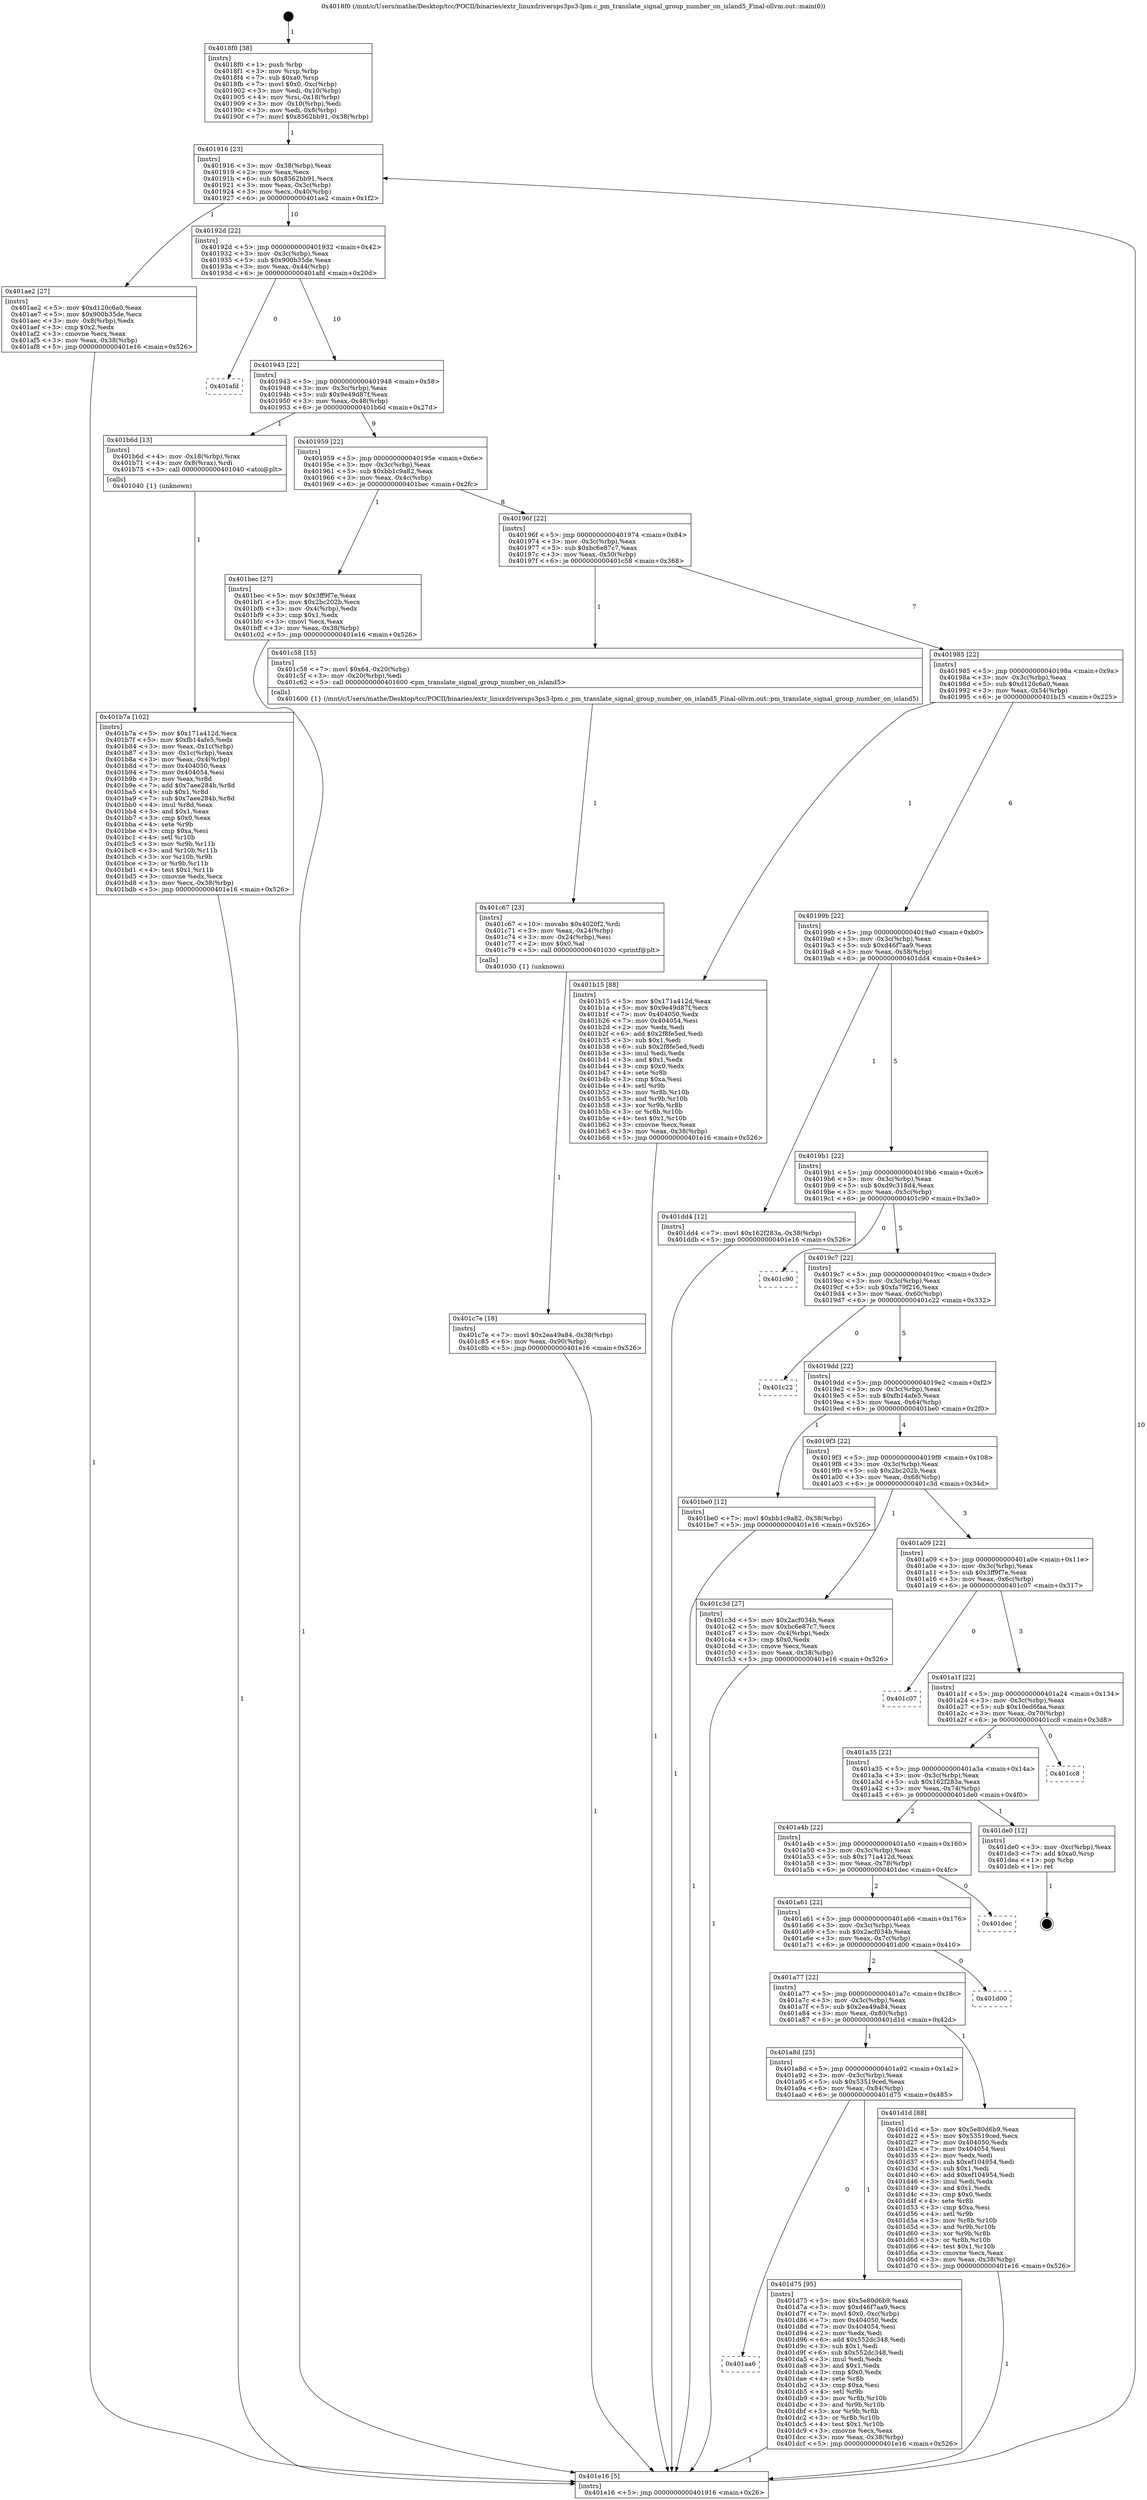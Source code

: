 digraph "0x4018f0" {
  label = "0x4018f0 (/mnt/c/Users/mathe/Desktop/tcc/POCII/binaries/extr_linuxdriversps3ps3-lpm.c_pm_translate_signal_group_number_on_island5_Final-ollvm.out::main(0))"
  labelloc = "t"
  node[shape=record]

  Entry [label="",width=0.3,height=0.3,shape=circle,fillcolor=black,style=filled]
  "0x401916" [label="{
     0x401916 [23]\l
     | [instrs]\l
     &nbsp;&nbsp;0x401916 \<+3\>: mov -0x38(%rbp),%eax\l
     &nbsp;&nbsp;0x401919 \<+2\>: mov %eax,%ecx\l
     &nbsp;&nbsp;0x40191b \<+6\>: sub $0x8562bb91,%ecx\l
     &nbsp;&nbsp;0x401921 \<+3\>: mov %eax,-0x3c(%rbp)\l
     &nbsp;&nbsp;0x401924 \<+3\>: mov %ecx,-0x40(%rbp)\l
     &nbsp;&nbsp;0x401927 \<+6\>: je 0000000000401ae2 \<main+0x1f2\>\l
  }"]
  "0x401ae2" [label="{
     0x401ae2 [27]\l
     | [instrs]\l
     &nbsp;&nbsp;0x401ae2 \<+5\>: mov $0xd120c6a0,%eax\l
     &nbsp;&nbsp;0x401ae7 \<+5\>: mov $0x900b35de,%ecx\l
     &nbsp;&nbsp;0x401aec \<+3\>: mov -0x8(%rbp),%edx\l
     &nbsp;&nbsp;0x401aef \<+3\>: cmp $0x2,%edx\l
     &nbsp;&nbsp;0x401af2 \<+3\>: cmovne %ecx,%eax\l
     &nbsp;&nbsp;0x401af5 \<+3\>: mov %eax,-0x38(%rbp)\l
     &nbsp;&nbsp;0x401af8 \<+5\>: jmp 0000000000401e16 \<main+0x526\>\l
  }"]
  "0x40192d" [label="{
     0x40192d [22]\l
     | [instrs]\l
     &nbsp;&nbsp;0x40192d \<+5\>: jmp 0000000000401932 \<main+0x42\>\l
     &nbsp;&nbsp;0x401932 \<+3\>: mov -0x3c(%rbp),%eax\l
     &nbsp;&nbsp;0x401935 \<+5\>: sub $0x900b35de,%eax\l
     &nbsp;&nbsp;0x40193a \<+3\>: mov %eax,-0x44(%rbp)\l
     &nbsp;&nbsp;0x40193d \<+6\>: je 0000000000401afd \<main+0x20d\>\l
  }"]
  "0x401e16" [label="{
     0x401e16 [5]\l
     | [instrs]\l
     &nbsp;&nbsp;0x401e16 \<+5\>: jmp 0000000000401916 \<main+0x26\>\l
  }"]
  "0x4018f0" [label="{
     0x4018f0 [38]\l
     | [instrs]\l
     &nbsp;&nbsp;0x4018f0 \<+1\>: push %rbp\l
     &nbsp;&nbsp;0x4018f1 \<+3\>: mov %rsp,%rbp\l
     &nbsp;&nbsp;0x4018f4 \<+7\>: sub $0xa0,%rsp\l
     &nbsp;&nbsp;0x4018fb \<+7\>: movl $0x0,-0xc(%rbp)\l
     &nbsp;&nbsp;0x401902 \<+3\>: mov %edi,-0x10(%rbp)\l
     &nbsp;&nbsp;0x401905 \<+4\>: mov %rsi,-0x18(%rbp)\l
     &nbsp;&nbsp;0x401909 \<+3\>: mov -0x10(%rbp),%edi\l
     &nbsp;&nbsp;0x40190c \<+3\>: mov %edi,-0x8(%rbp)\l
     &nbsp;&nbsp;0x40190f \<+7\>: movl $0x8562bb91,-0x38(%rbp)\l
  }"]
  Exit [label="",width=0.3,height=0.3,shape=circle,fillcolor=black,style=filled,peripheries=2]
  "0x401afd" [label="{
     0x401afd\l
  }", style=dashed]
  "0x401943" [label="{
     0x401943 [22]\l
     | [instrs]\l
     &nbsp;&nbsp;0x401943 \<+5\>: jmp 0000000000401948 \<main+0x58\>\l
     &nbsp;&nbsp;0x401948 \<+3\>: mov -0x3c(%rbp),%eax\l
     &nbsp;&nbsp;0x40194b \<+5\>: sub $0x9e49d87f,%eax\l
     &nbsp;&nbsp;0x401950 \<+3\>: mov %eax,-0x48(%rbp)\l
     &nbsp;&nbsp;0x401953 \<+6\>: je 0000000000401b6d \<main+0x27d\>\l
  }"]
  "0x401aa6" [label="{
     0x401aa6\l
  }", style=dashed]
  "0x401b6d" [label="{
     0x401b6d [13]\l
     | [instrs]\l
     &nbsp;&nbsp;0x401b6d \<+4\>: mov -0x18(%rbp),%rax\l
     &nbsp;&nbsp;0x401b71 \<+4\>: mov 0x8(%rax),%rdi\l
     &nbsp;&nbsp;0x401b75 \<+5\>: call 0000000000401040 \<atoi@plt\>\l
     | [calls]\l
     &nbsp;&nbsp;0x401040 \{1\} (unknown)\l
  }"]
  "0x401959" [label="{
     0x401959 [22]\l
     | [instrs]\l
     &nbsp;&nbsp;0x401959 \<+5\>: jmp 000000000040195e \<main+0x6e\>\l
     &nbsp;&nbsp;0x40195e \<+3\>: mov -0x3c(%rbp),%eax\l
     &nbsp;&nbsp;0x401961 \<+5\>: sub $0xbb1c9a82,%eax\l
     &nbsp;&nbsp;0x401966 \<+3\>: mov %eax,-0x4c(%rbp)\l
     &nbsp;&nbsp;0x401969 \<+6\>: je 0000000000401bec \<main+0x2fc\>\l
  }"]
  "0x401d75" [label="{
     0x401d75 [95]\l
     | [instrs]\l
     &nbsp;&nbsp;0x401d75 \<+5\>: mov $0x5e80d6b9,%eax\l
     &nbsp;&nbsp;0x401d7a \<+5\>: mov $0xd46f7aa9,%ecx\l
     &nbsp;&nbsp;0x401d7f \<+7\>: movl $0x0,-0xc(%rbp)\l
     &nbsp;&nbsp;0x401d86 \<+7\>: mov 0x404050,%edx\l
     &nbsp;&nbsp;0x401d8d \<+7\>: mov 0x404054,%esi\l
     &nbsp;&nbsp;0x401d94 \<+2\>: mov %edx,%edi\l
     &nbsp;&nbsp;0x401d96 \<+6\>: add $0x552dc348,%edi\l
     &nbsp;&nbsp;0x401d9c \<+3\>: sub $0x1,%edi\l
     &nbsp;&nbsp;0x401d9f \<+6\>: sub $0x552dc348,%edi\l
     &nbsp;&nbsp;0x401da5 \<+3\>: imul %edi,%edx\l
     &nbsp;&nbsp;0x401da8 \<+3\>: and $0x1,%edx\l
     &nbsp;&nbsp;0x401dab \<+3\>: cmp $0x0,%edx\l
     &nbsp;&nbsp;0x401dae \<+4\>: sete %r8b\l
     &nbsp;&nbsp;0x401db2 \<+3\>: cmp $0xa,%esi\l
     &nbsp;&nbsp;0x401db5 \<+4\>: setl %r9b\l
     &nbsp;&nbsp;0x401db9 \<+3\>: mov %r8b,%r10b\l
     &nbsp;&nbsp;0x401dbc \<+3\>: and %r9b,%r10b\l
     &nbsp;&nbsp;0x401dbf \<+3\>: xor %r9b,%r8b\l
     &nbsp;&nbsp;0x401dc2 \<+3\>: or %r8b,%r10b\l
     &nbsp;&nbsp;0x401dc5 \<+4\>: test $0x1,%r10b\l
     &nbsp;&nbsp;0x401dc9 \<+3\>: cmovne %ecx,%eax\l
     &nbsp;&nbsp;0x401dcc \<+3\>: mov %eax,-0x38(%rbp)\l
     &nbsp;&nbsp;0x401dcf \<+5\>: jmp 0000000000401e16 \<main+0x526\>\l
  }"]
  "0x401bec" [label="{
     0x401bec [27]\l
     | [instrs]\l
     &nbsp;&nbsp;0x401bec \<+5\>: mov $0x3ff9f7e,%eax\l
     &nbsp;&nbsp;0x401bf1 \<+5\>: mov $0x2bc202b,%ecx\l
     &nbsp;&nbsp;0x401bf6 \<+3\>: mov -0x4(%rbp),%edx\l
     &nbsp;&nbsp;0x401bf9 \<+3\>: cmp $0x1,%edx\l
     &nbsp;&nbsp;0x401bfc \<+3\>: cmovl %ecx,%eax\l
     &nbsp;&nbsp;0x401bff \<+3\>: mov %eax,-0x38(%rbp)\l
     &nbsp;&nbsp;0x401c02 \<+5\>: jmp 0000000000401e16 \<main+0x526\>\l
  }"]
  "0x40196f" [label="{
     0x40196f [22]\l
     | [instrs]\l
     &nbsp;&nbsp;0x40196f \<+5\>: jmp 0000000000401974 \<main+0x84\>\l
     &nbsp;&nbsp;0x401974 \<+3\>: mov -0x3c(%rbp),%eax\l
     &nbsp;&nbsp;0x401977 \<+5\>: sub $0xbc6e87c7,%eax\l
     &nbsp;&nbsp;0x40197c \<+3\>: mov %eax,-0x50(%rbp)\l
     &nbsp;&nbsp;0x40197f \<+6\>: je 0000000000401c58 \<main+0x368\>\l
  }"]
  "0x401a8d" [label="{
     0x401a8d [25]\l
     | [instrs]\l
     &nbsp;&nbsp;0x401a8d \<+5\>: jmp 0000000000401a92 \<main+0x1a2\>\l
     &nbsp;&nbsp;0x401a92 \<+3\>: mov -0x3c(%rbp),%eax\l
     &nbsp;&nbsp;0x401a95 \<+5\>: sub $0x53519ced,%eax\l
     &nbsp;&nbsp;0x401a9a \<+6\>: mov %eax,-0x84(%rbp)\l
     &nbsp;&nbsp;0x401aa0 \<+6\>: je 0000000000401d75 \<main+0x485\>\l
  }"]
  "0x401c58" [label="{
     0x401c58 [15]\l
     | [instrs]\l
     &nbsp;&nbsp;0x401c58 \<+7\>: movl $0x64,-0x20(%rbp)\l
     &nbsp;&nbsp;0x401c5f \<+3\>: mov -0x20(%rbp),%edi\l
     &nbsp;&nbsp;0x401c62 \<+5\>: call 0000000000401600 \<pm_translate_signal_group_number_on_island5\>\l
     | [calls]\l
     &nbsp;&nbsp;0x401600 \{1\} (/mnt/c/Users/mathe/Desktop/tcc/POCII/binaries/extr_linuxdriversps3ps3-lpm.c_pm_translate_signal_group_number_on_island5_Final-ollvm.out::pm_translate_signal_group_number_on_island5)\l
  }"]
  "0x401985" [label="{
     0x401985 [22]\l
     | [instrs]\l
     &nbsp;&nbsp;0x401985 \<+5\>: jmp 000000000040198a \<main+0x9a\>\l
     &nbsp;&nbsp;0x40198a \<+3\>: mov -0x3c(%rbp),%eax\l
     &nbsp;&nbsp;0x40198d \<+5\>: sub $0xd120c6a0,%eax\l
     &nbsp;&nbsp;0x401992 \<+3\>: mov %eax,-0x54(%rbp)\l
     &nbsp;&nbsp;0x401995 \<+6\>: je 0000000000401b15 \<main+0x225\>\l
  }"]
  "0x401d1d" [label="{
     0x401d1d [88]\l
     | [instrs]\l
     &nbsp;&nbsp;0x401d1d \<+5\>: mov $0x5e80d6b9,%eax\l
     &nbsp;&nbsp;0x401d22 \<+5\>: mov $0x53519ced,%ecx\l
     &nbsp;&nbsp;0x401d27 \<+7\>: mov 0x404050,%edx\l
     &nbsp;&nbsp;0x401d2e \<+7\>: mov 0x404054,%esi\l
     &nbsp;&nbsp;0x401d35 \<+2\>: mov %edx,%edi\l
     &nbsp;&nbsp;0x401d37 \<+6\>: sub $0xef104954,%edi\l
     &nbsp;&nbsp;0x401d3d \<+3\>: sub $0x1,%edi\l
     &nbsp;&nbsp;0x401d40 \<+6\>: add $0xef104954,%edi\l
     &nbsp;&nbsp;0x401d46 \<+3\>: imul %edi,%edx\l
     &nbsp;&nbsp;0x401d49 \<+3\>: and $0x1,%edx\l
     &nbsp;&nbsp;0x401d4c \<+3\>: cmp $0x0,%edx\l
     &nbsp;&nbsp;0x401d4f \<+4\>: sete %r8b\l
     &nbsp;&nbsp;0x401d53 \<+3\>: cmp $0xa,%esi\l
     &nbsp;&nbsp;0x401d56 \<+4\>: setl %r9b\l
     &nbsp;&nbsp;0x401d5a \<+3\>: mov %r8b,%r10b\l
     &nbsp;&nbsp;0x401d5d \<+3\>: and %r9b,%r10b\l
     &nbsp;&nbsp;0x401d60 \<+3\>: xor %r9b,%r8b\l
     &nbsp;&nbsp;0x401d63 \<+3\>: or %r8b,%r10b\l
     &nbsp;&nbsp;0x401d66 \<+4\>: test $0x1,%r10b\l
     &nbsp;&nbsp;0x401d6a \<+3\>: cmovne %ecx,%eax\l
     &nbsp;&nbsp;0x401d6d \<+3\>: mov %eax,-0x38(%rbp)\l
     &nbsp;&nbsp;0x401d70 \<+5\>: jmp 0000000000401e16 \<main+0x526\>\l
  }"]
  "0x401b15" [label="{
     0x401b15 [88]\l
     | [instrs]\l
     &nbsp;&nbsp;0x401b15 \<+5\>: mov $0x171a412d,%eax\l
     &nbsp;&nbsp;0x401b1a \<+5\>: mov $0x9e49d87f,%ecx\l
     &nbsp;&nbsp;0x401b1f \<+7\>: mov 0x404050,%edx\l
     &nbsp;&nbsp;0x401b26 \<+7\>: mov 0x404054,%esi\l
     &nbsp;&nbsp;0x401b2d \<+2\>: mov %edx,%edi\l
     &nbsp;&nbsp;0x401b2f \<+6\>: add $0x2f8fe5ed,%edi\l
     &nbsp;&nbsp;0x401b35 \<+3\>: sub $0x1,%edi\l
     &nbsp;&nbsp;0x401b38 \<+6\>: sub $0x2f8fe5ed,%edi\l
     &nbsp;&nbsp;0x401b3e \<+3\>: imul %edi,%edx\l
     &nbsp;&nbsp;0x401b41 \<+3\>: and $0x1,%edx\l
     &nbsp;&nbsp;0x401b44 \<+3\>: cmp $0x0,%edx\l
     &nbsp;&nbsp;0x401b47 \<+4\>: sete %r8b\l
     &nbsp;&nbsp;0x401b4b \<+3\>: cmp $0xa,%esi\l
     &nbsp;&nbsp;0x401b4e \<+4\>: setl %r9b\l
     &nbsp;&nbsp;0x401b52 \<+3\>: mov %r8b,%r10b\l
     &nbsp;&nbsp;0x401b55 \<+3\>: and %r9b,%r10b\l
     &nbsp;&nbsp;0x401b58 \<+3\>: xor %r9b,%r8b\l
     &nbsp;&nbsp;0x401b5b \<+3\>: or %r8b,%r10b\l
     &nbsp;&nbsp;0x401b5e \<+4\>: test $0x1,%r10b\l
     &nbsp;&nbsp;0x401b62 \<+3\>: cmovne %ecx,%eax\l
     &nbsp;&nbsp;0x401b65 \<+3\>: mov %eax,-0x38(%rbp)\l
     &nbsp;&nbsp;0x401b68 \<+5\>: jmp 0000000000401e16 \<main+0x526\>\l
  }"]
  "0x40199b" [label="{
     0x40199b [22]\l
     | [instrs]\l
     &nbsp;&nbsp;0x40199b \<+5\>: jmp 00000000004019a0 \<main+0xb0\>\l
     &nbsp;&nbsp;0x4019a0 \<+3\>: mov -0x3c(%rbp),%eax\l
     &nbsp;&nbsp;0x4019a3 \<+5\>: sub $0xd46f7aa9,%eax\l
     &nbsp;&nbsp;0x4019a8 \<+3\>: mov %eax,-0x58(%rbp)\l
     &nbsp;&nbsp;0x4019ab \<+6\>: je 0000000000401dd4 \<main+0x4e4\>\l
  }"]
  "0x401b7a" [label="{
     0x401b7a [102]\l
     | [instrs]\l
     &nbsp;&nbsp;0x401b7a \<+5\>: mov $0x171a412d,%ecx\l
     &nbsp;&nbsp;0x401b7f \<+5\>: mov $0xfb14afe5,%edx\l
     &nbsp;&nbsp;0x401b84 \<+3\>: mov %eax,-0x1c(%rbp)\l
     &nbsp;&nbsp;0x401b87 \<+3\>: mov -0x1c(%rbp),%eax\l
     &nbsp;&nbsp;0x401b8a \<+3\>: mov %eax,-0x4(%rbp)\l
     &nbsp;&nbsp;0x401b8d \<+7\>: mov 0x404050,%eax\l
     &nbsp;&nbsp;0x401b94 \<+7\>: mov 0x404054,%esi\l
     &nbsp;&nbsp;0x401b9b \<+3\>: mov %eax,%r8d\l
     &nbsp;&nbsp;0x401b9e \<+7\>: add $0x7aee284b,%r8d\l
     &nbsp;&nbsp;0x401ba5 \<+4\>: sub $0x1,%r8d\l
     &nbsp;&nbsp;0x401ba9 \<+7\>: sub $0x7aee284b,%r8d\l
     &nbsp;&nbsp;0x401bb0 \<+4\>: imul %r8d,%eax\l
     &nbsp;&nbsp;0x401bb4 \<+3\>: and $0x1,%eax\l
     &nbsp;&nbsp;0x401bb7 \<+3\>: cmp $0x0,%eax\l
     &nbsp;&nbsp;0x401bba \<+4\>: sete %r9b\l
     &nbsp;&nbsp;0x401bbe \<+3\>: cmp $0xa,%esi\l
     &nbsp;&nbsp;0x401bc1 \<+4\>: setl %r10b\l
     &nbsp;&nbsp;0x401bc5 \<+3\>: mov %r9b,%r11b\l
     &nbsp;&nbsp;0x401bc8 \<+3\>: and %r10b,%r11b\l
     &nbsp;&nbsp;0x401bcb \<+3\>: xor %r10b,%r9b\l
     &nbsp;&nbsp;0x401bce \<+3\>: or %r9b,%r11b\l
     &nbsp;&nbsp;0x401bd1 \<+4\>: test $0x1,%r11b\l
     &nbsp;&nbsp;0x401bd5 \<+3\>: cmovne %edx,%ecx\l
     &nbsp;&nbsp;0x401bd8 \<+3\>: mov %ecx,-0x38(%rbp)\l
     &nbsp;&nbsp;0x401bdb \<+5\>: jmp 0000000000401e16 \<main+0x526\>\l
  }"]
  "0x401a77" [label="{
     0x401a77 [22]\l
     | [instrs]\l
     &nbsp;&nbsp;0x401a77 \<+5\>: jmp 0000000000401a7c \<main+0x18c\>\l
     &nbsp;&nbsp;0x401a7c \<+3\>: mov -0x3c(%rbp),%eax\l
     &nbsp;&nbsp;0x401a7f \<+5\>: sub $0x2ea49a84,%eax\l
     &nbsp;&nbsp;0x401a84 \<+3\>: mov %eax,-0x80(%rbp)\l
     &nbsp;&nbsp;0x401a87 \<+6\>: je 0000000000401d1d \<main+0x42d\>\l
  }"]
  "0x401dd4" [label="{
     0x401dd4 [12]\l
     | [instrs]\l
     &nbsp;&nbsp;0x401dd4 \<+7\>: movl $0x162f283a,-0x38(%rbp)\l
     &nbsp;&nbsp;0x401ddb \<+5\>: jmp 0000000000401e16 \<main+0x526\>\l
  }"]
  "0x4019b1" [label="{
     0x4019b1 [22]\l
     | [instrs]\l
     &nbsp;&nbsp;0x4019b1 \<+5\>: jmp 00000000004019b6 \<main+0xc6\>\l
     &nbsp;&nbsp;0x4019b6 \<+3\>: mov -0x3c(%rbp),%eax\l
     &nbsp;&nbsp;0x4019b9 \<+5\>: sub $0xd9c318d4,%eax\l
     &nbsp;&nbsp;0x4019be \<+3\>: mov %eax,-0x5c(%rbp)\l
     &nbsp;&nbsp;0x4019c1 \<+6\>: je 0000000000401c90 \<main+0x3a0\>\l
  }"]
  "0x401d00" [label="{
     0x401d00\l
  }", style=dashed]
  "0x401c90" [label="{
     0x401c90\l
  }", style=dashed]
  "0x4019c7" [label="{
     0x4019c7 [22]\l
     | [instrs]\l
     &nbsp;&nbsp;0x4019c7 \<+5\>: jmp 00000000004019cc \<main+0xdc\>\l
     &nbsp;&nbsp;0x4019cc \<+3\>: mov -0x3c(%rbp),%eax\l
     &nbsp;&nbsp;0x4019cf \<+5\>: sub $0xfa79f216,%eax\l
     &nbsp;&nbsp;0x4019d4 \<+3\>: mov %eax,-0x60(%rbp)\l
     &nbsp;&nbsp;0x4019d7 \<+6\>: je 0000000000401c22 \<main+0x332\>\l
  }"]
  "0x401a61" [label="{
     0x401a61 [22]\l
     | [instrs]\l
     &nbsp;&nbsp;0x401a61 \<+5\>: jmp 0000000000401a66 \<main+0x176\>\l
     &nbsp;&nbsp;0x401a66 \<+3\>: mov -0x3c(%rbp),%eax\l
     &nbsp;&nbsp;0x401a69 \<+5\>: sub $0x2acf034b,%eax\l
     &nbsp;&nbsp;0x401a6e \<+3\>: mov %eax,-0x7c(%rbp)\l
     &nbsp;&nbsp;0x401a71 \<+6\>: je 0000000000401d00 \<main+0x410\>\l
  }"]
  "0x401c22" [label="{
     0x401c22\l
  }", style=dashed]
  "0x4019dd" [label="{
     0x4019dd [22]\l
     | [instrs]\l
     &nbsp;&nbsp;0x4019dd \<+5\>: jmp 00000000004019e2 \<main+0xf2\>\l
     &nbsp;&nbsp;0x4019e2 \<+3\>: mov -0x3c(%rbp),%eax\l
     &nbsp;&nbsp;0x4019e5 \<+5\>: sub $0xfb14afe5,%eax\l
     &nbsp;&nbsp;0x4019ea \<+3\>: mov %eax,-0x64(%rbp)\l
     &nbsp;&nbsp;0x4019ed \<+6\>: je 0000000000401be0 \<main+0x2f0\>\l
  }"]
  "0x401dec" [label="{
     0x401dec\l
  }", style=dashed]
  "0x401be0" [label="{
     0x401be0 [12]\l
     | [instrs]\l
     &nbsp;&nbsp;0x401be0 \<+7\>: movl $0xbb1c9a82,-0x38(%rbp)\l
     &nbsp;&nbsp;0x401be7 \<+5\>: jmp 0000000000401e16 \<main+0x526\>\l
  }"]
  "0x4019f3" [label="{
     0x4019f3 [22]\l
     | [instrs]\l
     &nbsp;&nbsp;0x4019f3 \<+5\>: jmp 00000000004019f8 \<main+0x108\>\l
     &nbsp;&nbsp;0x4019f8 \<+3\>: mov -0x3c(%rbp),%eax\l
     &nbsp;&nbsp;0x4019fb \<+5\>: sub $0x2bc202b,%eax\l
     &nbsp;&nbsp;0x401a00 \<+3\>: mov %eax,-0x68(%rbp)\l
     &nbsp;&nbsp;0x401a03 \<+6\>: je 0000000000401c3d \<main+0x34d\>\l
  }"]
  "0x401a4b" [label="{
     0x401a4b [22]\l
     | [instrs]\l
     &nbsp;&nbsp;0x401a4b \<+5\>: jmp 0000000000401a50 \<main+0x160\>\l
     &nbsp;&nbsp;0x401a50 \<+3\>: mov -0x3c(%rbp),%eax\l
     &nbsp;&nbsp;0x401a53 \<+5\>: sub $0x171a412d,%eax\l
     &nbsp;&nbsp;0x401a58 \<+3\>: mov %eax,-0x78(%rbp)\l
     &nbsp;&nbsp;0x401a5b \<+6\>: je 0000000000401dec \<main+0x4fc\>\l
  }"]
  "0x401c3d" [label="{
     0x401c3d [27]\l
     | [instrs]\l
     &nbsp;&nbsp;0x401c3d \<+5\>: mov $0x2acf034b,%eax\l
     &nbsp;&nbsp;0x401c42 \<+5\>: mov $0xbc6e87c7,%ecx\l
     &nbsp;&nbsp;0x401c47 \<+3\>: mov -0x4(%rbp),%edx\l
     &nbsp;&nbsp;0x401c4a \<+3\>: cmp $0x0,%edx\l
     &nbsp;&nbsp;0x401c4d \<+3\>: cmove %ecx,%eax\l
     &nbsp;&nbsp;0x401c50 \<+3\>: mov %eax,-0x38(%rbp)\l
     &nbsp;&nbsp;0x401c53 \<+5\>: jmp 0000000000401e16 \<main+0x526\>\l
  }"]
  "0x401a09" [label="{
     0x401a09 [22]\l
     | [instrs]\l
     &nbsp;&nbsp;0x401a09 \<+5\>: jmp 0000000000401a0e \<main+0x11e\>\l
     &nbsp;&nbsp;0x401a0e \<+3\>: mov -0x3c(%rbp),%eax\l
     &nbsp;&nbsp;0x401a11 \<+5\>: sub $0x3ff9f7e,%eax\l
     &nbsp;&nbsp;0x401a16 \<+3\>: mov %eax,-0x6c(%rbp)\l
     &nbsp;&nbsp;0x401a19 \<+6\>: je 0000000000401c07 \<main+0x317\>\l
  }"]
  "0x401c67" [label="{
     0x401c67 [23]\l
     | [instrs]\l
     &nbsp;&nbsp;0x401c67 \<+10\>: movabs $0x4020f2,%rdi\l
     &nbsp;&nbsp;0x401c71 \<+3\>: mov %eax,-0x24(%rbp)\l
     &nbsp;&nbsp;0x401c74 \<+3\>: mov -0x24(%rbp),%esi\l
     &nbsp;&nbsp;0x401c77 \<+2\>: mov $0x0,%al\l
     &nbsp;&nbsp;0x401c79 \<+5\>: call 0000000000401030 \<printf@plt\>\l
     | [calls]\l
     &nbsp;&nbsp;0x401030 \{1\} (unknown)\l
  }"]
  "0x401c7e" [label="{
     0x401c7e [18]\l
     | [instrs]\l
     &nbsp;&nbsp;0x401c7e \<+7\>: movl $0x2ea49a84,-0x38(%rbp)\l
     &nbsp;&nbsp;0x401c85 \<+6\>: mov %eax,-0x90(%rbp)\l
     &nbsp;&nbsp;0x401c8b \<+5\>: jmp 0000000000401e16 \<main+0x526\>\l
  }"]
  "0x401de0" [label="{
     0x401de0 [12]\l
     | [instrs]\l
     &nbsp;&nbsp;0x401de0 \<+3\>: mov -0xc(%rbp),%eax\l
     &nbsp;&nbsp;0x401de3 \<+7\>: add $0xa0,%rsp\l
     &nbsp;&nbsp;0x401dea \<+1\>: pop %rbp\l
     &nbsp;&nbsp;0x401deb \<+1\>: ret\l
  }"]
  "0x401c07" [label="{
     0x401c07\l
  }", style=dashed]
  "0x401a1f" [label="{
     0x401a1f [22]\l
     | [instrs]\l
     &nbsp;&nbsp;0x401a1f \<+5\>: jmp 0000000000401a24 \<main+0x134\>\l
     &nbsp;&nbsp;0x401a24 \<+3\>: mov -0x3c(%rbp),%eax\l
     &nbsp;&nbsp;0x401a27 \<+5\>: sub $0x10ed6faa,%eax\l
     &nbsp;&nbsp;0x401a2c \<+3\>: mov %eax,-0x70(%rbp)\l
     &nbsp;&nbsp;0x401a2f \<+6\>: je 0000000000401cc8 \<main+0x3d8\>\l
  }"]
  "0x401a35" [label="{
     0x401a35 [22]\l
     | [instrs]\l
     &nbsp;&nbsp;0x401a35 \<+5\>: jmp 0000000000401a3a \<main+0x14a\>\l
     &nbsp;&nbsp;0x401a3a \<+3\>: mov -0x3c(%rbp),%eax\l
     &nbsp;&nbsp;0x401a3d \<+5\>: sub $0x162f283a,%eax\l
     &nbsp;&nbsp;0x401a42 \<+3\>: mov %eax,-0x74(%rbp)\l
     &nbsp;&nbsp;0x401a45 \<+6\>: je 0000000000401de0 \<main+0x4f0\>\l
  }"]
  "0x401cc8" [label="{
     0x401cc8\l
  }", style=dashed]
  Entry -> "0x4018f0" [label=" 1"]
  "0x401916" -> "0x401ae2" [label=" 1"]
  "0x401916" -> "0x40192d" [label=" 10"]
  "0x401ae2" -> "0x401e16" [label=" 1"]
  "0x4018f0" -> "0x401916" [label=" 1"]
  "0x401e16" -> "0x401916" [label=" 10"]
  "0x401de0" -> Exit [label=" 1"]
  "0x40192d" -> "0x401afd" [label=" 0"]
  "0x40192d" -> "0x401943" [label=" 10"]
  "0x401dd4" -> "0x401e16" [label=" 1"]
  "0x401943" -> "0x401b6d" [label=" 1"]
  "0x401943" -> "0x401959" [label=" 9"]
  "0x401d75" -> "0x401e16" [label=" 1"]
  "0x401959" -> "0x401bec" [label=" 1"]
  "0x401959" -> "0x40196f" [label=" 8"]
  "0x401a8d" -> "0x401aa6" [label=" 0"]
  "0x40196f" -> "0x401c58" [label=" 1"]
  "0x40196f" -> "0x401985" [label=" 7"]
  "0x401a8d" -> "0x401d75" [label=" 1"]
  "0x401985" -> "0x401b15" [label=" 1"]
  "0x401985" -> "0x40199b" [label=" 6"]
  "0x401b15" -> "0x401e16" [label=" 1"]
  "0x401b6d" -> "0x401b7a" [label=" 1"]
  "0x401b7a" -> "0x401e16" [label=" 1"]
  "0x401d1d" -> "0x401e16" [label=" 1"]
  "0x40199b" -> "0x401dd4" [label=" 1"]
  "0x40199b" -> "0x4019b1" [label=" 5"]
  "0x401a77" -> "0x401d1d" [label=" 1"]
  "0x4019b1" -> "0x401c90" [label=" 0"]
  "0x4019b1" -> "0x4019c7" [label=" 5"]
  "0x401a77" -> "0x401a8d" [label=" 1"]
  "0x4019c7" -> "0x401c22" [label=" 0"]
  "0x4019c7" -> "0x4019dd" [label=" 5"]
  "0x401a61" -> "0x401d00" [label=" 0"]
  "0x4019dd" -> "0x401be0" [label=" 1"]
  "0x4019dd" -> "0x4019f3" [label=" 4"]
  "0x401be0" -> "0x401e16" [label=" 1"]
  "0x401bec" -> "0x401e16" [label=" 1"]
  "0x401a61" -> "0x401a77" [label=" 2"]
  "0x4019f3" -> "0x401c3d" [label=" 1"]
  "0x4019f3" -> "0x401a09" [label=" 3"]
  "0x401c3d" -> "0x401e16" [label=" 1"]
  "0x401c58" -> "0x401c67" [label=" 1"]
  "0x401c67" -> "0x401c7e" [label=" 1"]
  "0x401c7e" -> "0x401e16" [label=" 1"]
  "0x401a4b" -> "0x401dec" [label=" 0"]
  "0x401a09" -> "0x401c07" [label=" 0"]
  "0x401a09" -> "0x401a1f" [label=" 3"]
  "0x401a4b" -> "0x401a61" [label=" 2"]
  "0x401a1f" -> "0x401cc8" [label=" 0"]
  "0x401a1f" -> "0x401a35" [label=" 3"]
  "0x401a35" -> "0x401a4b" [label=" 2"]
  "0x401a35" -> "0x401de0" [label=" 1"]
}

